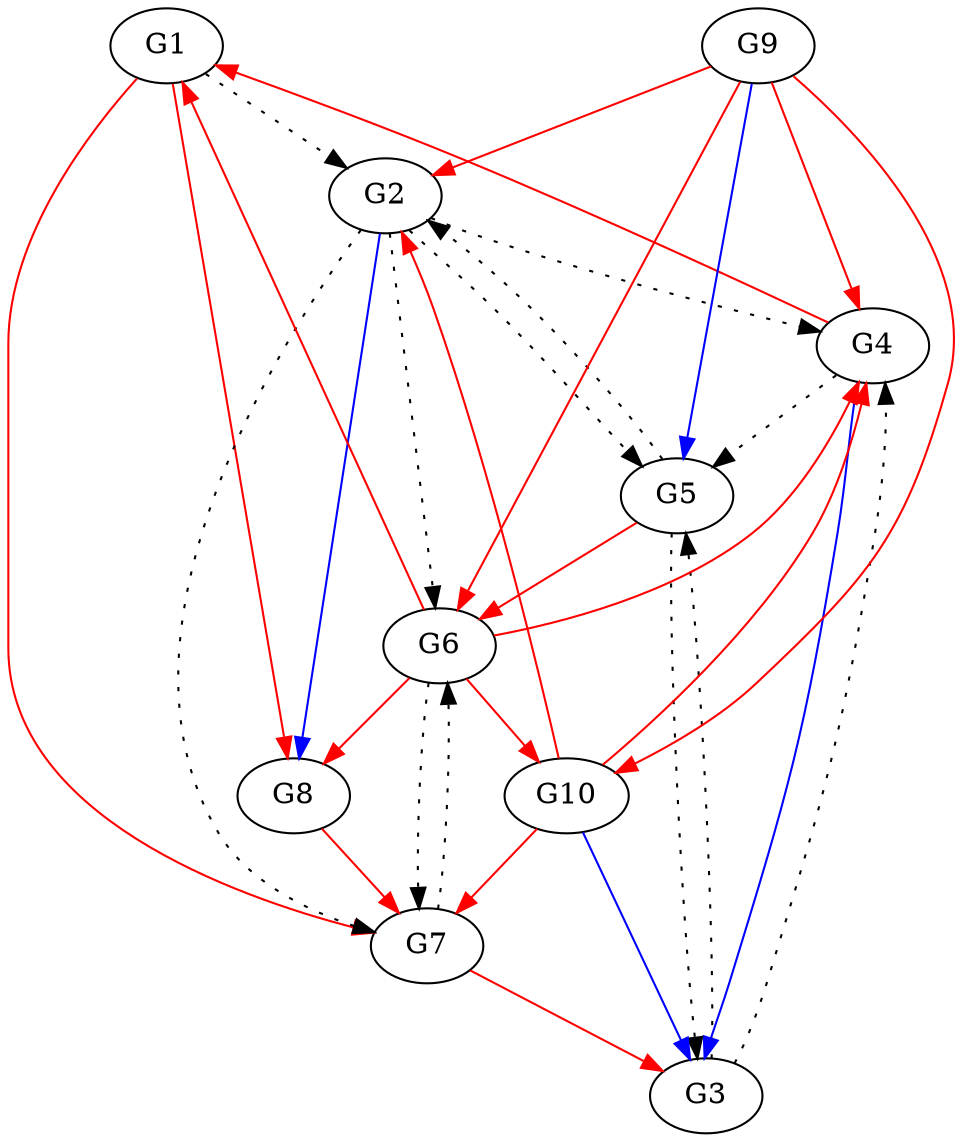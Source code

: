 // Grafos-DREAM4
digraph {
	G1 [label=G1]
	G2 [label=G2]
	G3 [label=G3]
	G4 [label=G4]
	G5 [label=G5]
	G6 [label=G6]
	G7 [label=G7]
	G8 [label=G8]
	G9 [label=G9]
	G10 [label=G10]
	G1 -> G2 [style=dotted]
	G2 -> G4 [style=dotted]
	G2 -> G5 [style=dotted]
	G2 -> G6 [style=dotted]
	G2 -> G7 [style=dotted]
	G2 -> G8 [color=blue]
	G3 -> G4 [style=dotted]
	G3 -> G5 [style=dotted]
	G4 -> G3 [color=blue]
	G4 -> G5 [style=dotted]
	G5 -> G2 [style=dotted]
	G5 -> G3 [style=dotted]
	G6 -> G7 [style=dotted]
	G7 -> G6 [style=dotted]
	G9 -> G5 [color=blue]
	G10 -> G3 [color=blue]
	G1 -> G7 [color=red]
	G1 -> G8 [color=red]
	G4 -> G1 [color=red]
	G5 -> G6 [color=red]
	G6 -> G1 [color=red]
	G6 -> G4 [color=red]
	G6 -> G8 [color=red]
	G6 -> G10 [color=red]
	G7 -> G3 [color=red]
	G8 -> G7 [color=red]
	G9 -> G2 [color=red]
	G9 -> G4 [color=red]
	G9 -> G6 [color=red]
	G9 -> G10 [color=red]
	G10 -> G2 [color=red]
	G10 -> G4 [color=red]
	G10 -> G7 [color=red]
}
